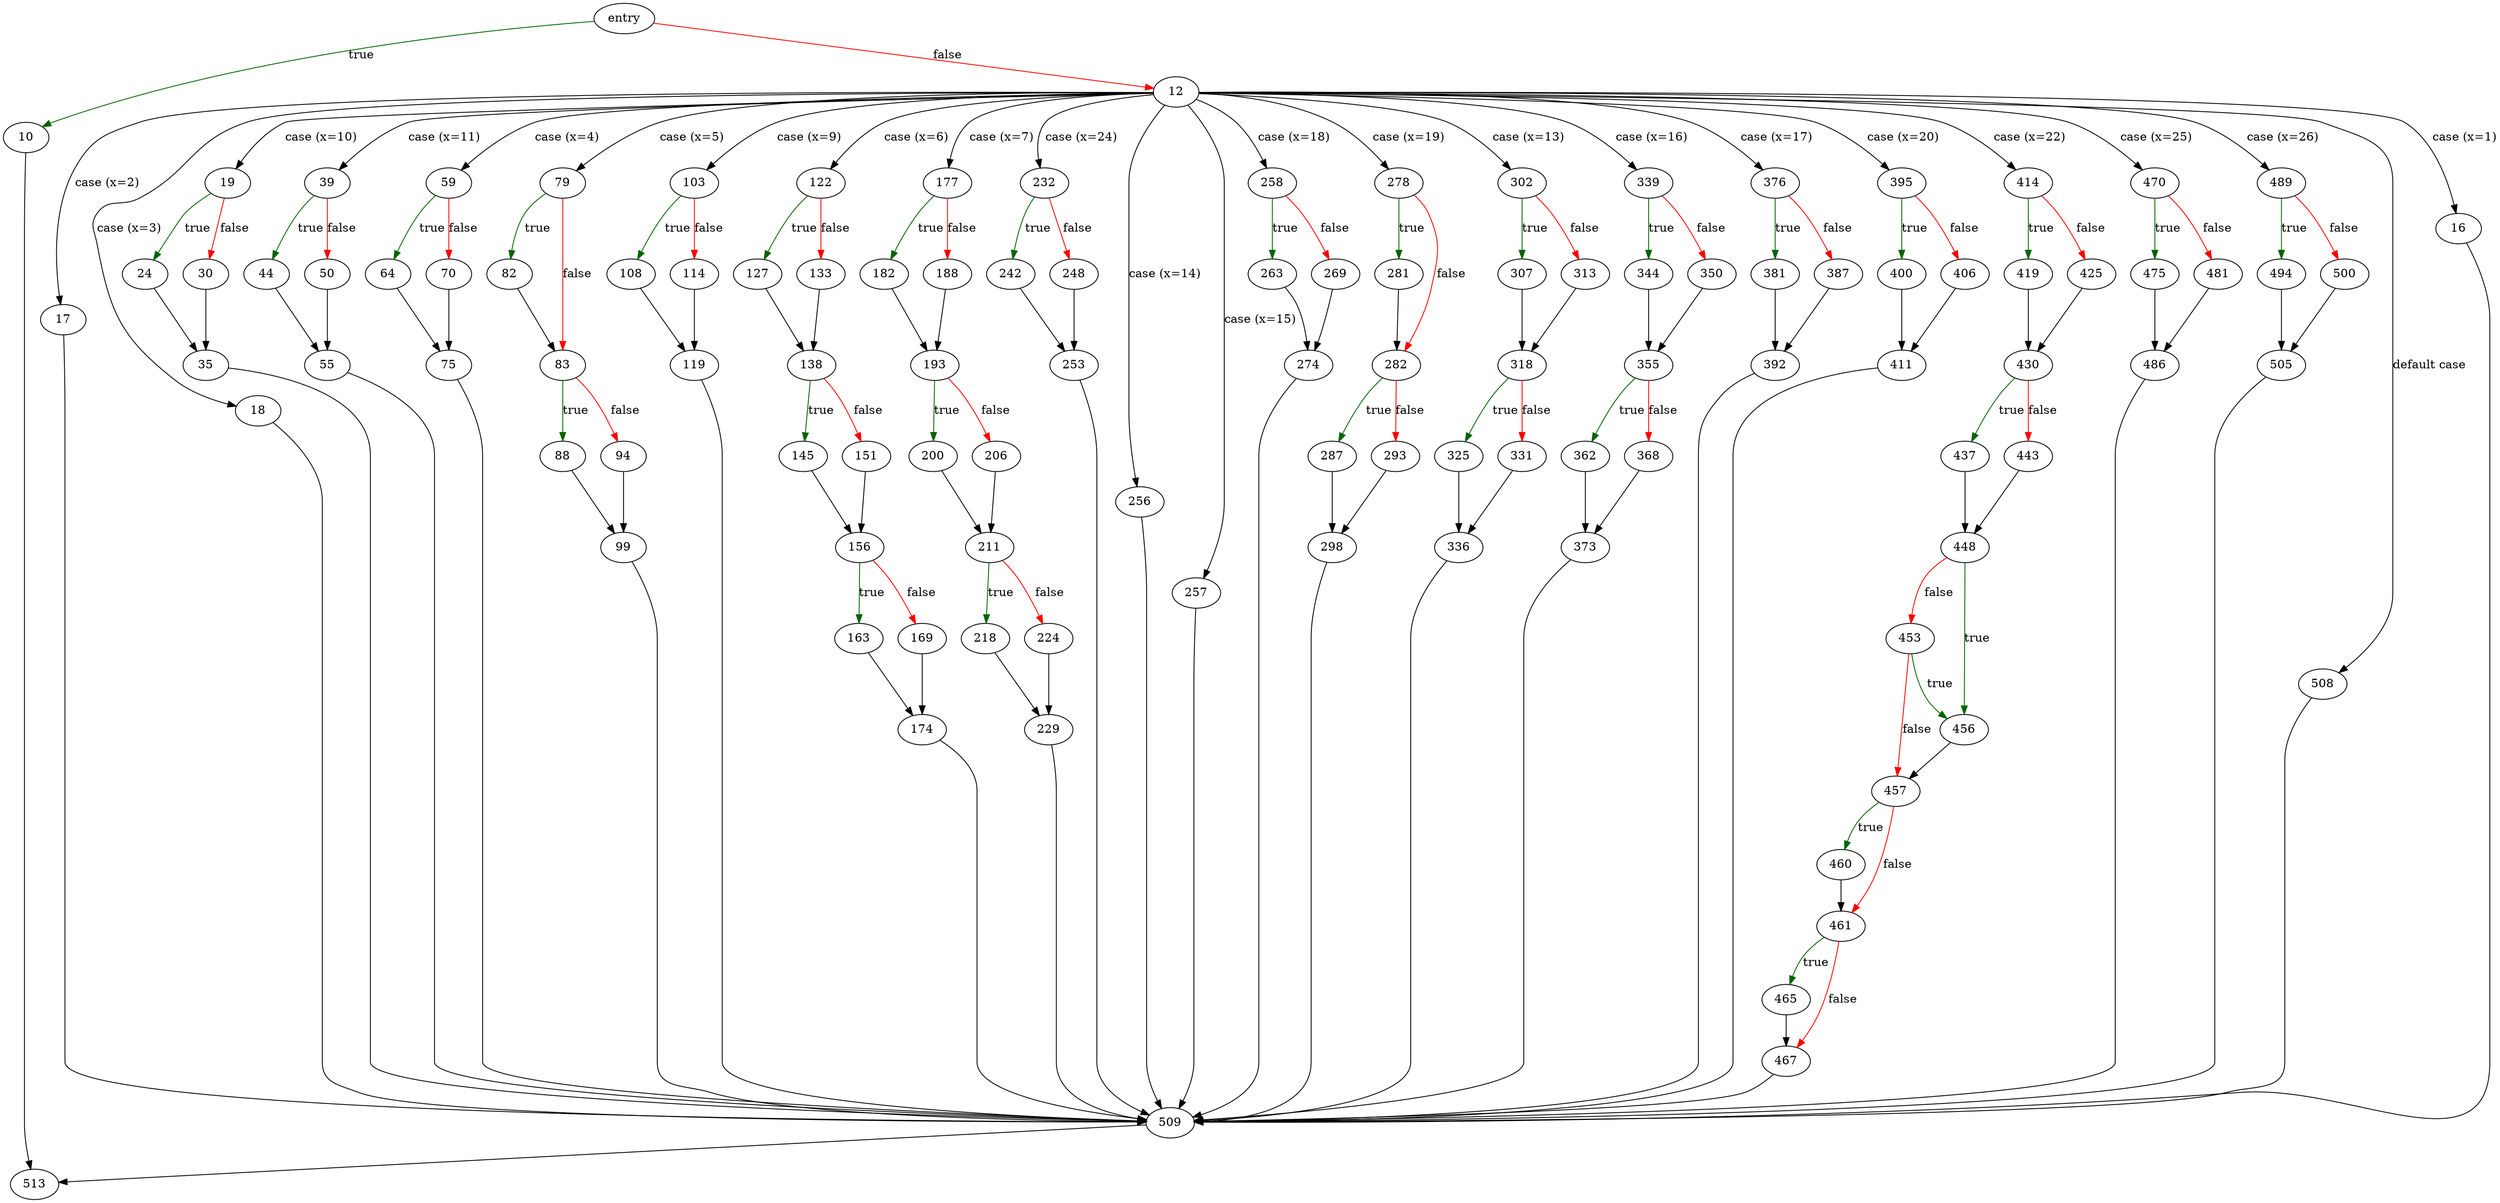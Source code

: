 digraph "sqlite3_config" {
	// Node definitions.
	1 [label=entry];
	10;
	12;
	16;
	17;
	18;
	19;
	24;
	30;
	35;
	39;
	44;
	50;
	55;
	59;
	64;
	70;
	75;
	79;
	82;
	83;
	88;
	94;
	99;
	103;
	108;
	114;
	119;
	122;
	127;
	133;
	138;
	145;
	151;
	156;
	163;
	169;
	174;
	177;
	182;
	188;
	193;
	200;
	206;
	211;
	218;
	224;
	229;
	232;
	242;
	248;
	253;
	256;
	257;
	258;
	263;
	269;
	274;
	278;
	281;
	282;
	287;
	293;
	298;
	302;
	307;
	313;
	318;
	325;
	331;
	336;
	339;
	344;
	350;
	355;
	362;
	368;
	373;
	376;
	381;
	387;
	392;
	395;
	400;
	406;
	411;
	414;
	419;
	425;
	430;
	437;
	443;
	448;
	453;
	456;
	457;
	460;
	461;
	465;
	467;
	470;
	475;
	481;
	486;
	489;
	494;
	500;
	505;
	508;
	509;
	513;

	// Edge definitions.
	1 -> 10 [
		color=darkgreen
		label=true
	];
	1 -> 12 [
		color=red
		label=false
	];
	10 -> 513;
	12 -> 16 [label="case (x=1)"];
	12 -> 17 [label="case (x=2)"];
	12 -> 18 [label="case (x=3)"];
	12 -> 19 [label="case (x=10)"];
	12 -> 39 [label="case (x=11)"];
	12 -> 59 [label="case (x=4)"];
	12 -> 79 [label="case (x=5)"];
	12 -> 103 [label="case (x=9)"];
	12 -> 122 [label="case (x=6)"];
	12 -> 177 [label="case (x=7)"];
	12 -> 232 [label="case (x=24)"];
	12 -> 256 [label="case (x=14)"];
	12 -> 257 [label="case (x=15)"];
	12 -> 258 [label="case (x=18)"];
	12 -> 278 [label="case (x=19)"];
	12 -> 302 [label="case (x=13)"];
	12 -> 339 [label="case (x=16)"];
	12 -> 376 [label="case (x=17)"];
	12 -> 395 [label="case (x=20)"];
	12 -> 414 [label="case (x=22)"];
	12 -> 470 [label="case (x=25)"];
	12 -> 489 [label="case (x=26)"];
	12 -> 508 [label="default case"];
	16 -> 509;
	17 -> 509;
	18 -> 509;
	19 -> 24 [
		color=darkgreen
		label=true
	];
	19 -> 30 [
		color=red
		label=false
	];
	24 -> 35;
	30 -> 35;
	35 -> 509;
	39 -> 44 [
		color=darkgreen
		label=true
	];
	39 -> 50 [
		color=red
		label=false
	];
	44 -> 55;
	50 -> 55;
	55 -> 509;
	59 -> 64 [
		color=darkgreen
		label=true
	];
	59 -> 70 [
		color=red
		label=false
	];
	64 -> 75;
	70 -> 75;
	75 -> 509;
	79 -> 82 [
		color=darkgreen
		label=true
	];
	79 -> 83 [
		color=red
		label=false
	];
	82 -> 83;
	83 -> 88 [
		color=darkgreen
		label=true
	];
	83 -> 94 [
		color=red
		label=false
	];
	88 -> 99;
	94 -> 99;
	99 -> 509;
	103 -> 108 [
		color=darkgreen
		label=true
	];
	103 -> 114 [
		color=red
		label=false
	];
	108 -> 119;
	114 -> 119;
	119 -> 509;
	122 -> 127 [
		color=darkgreen
		label=true
	];
	122 -> 133 [
		color=red
		label=false
	];
	127 -> 138;
	133 -> 138;
	138 -> 145 [
		color=darkgreen
		label=true
	];
	138 -> 151 [
		color=red
		label=false
	];
	145 -> 156;
	151 -> 156;
	156 -> 163 [
		color=darkgreen
		label=true
	];
	156 -> 169 [
		color=red
		label=false
	];
	163 -> 174;
	169 -> 174;
	174 -> 509;
	177 -> 182 [
		color=darkgreen
		label=true
	];
	177 -> 188 [
		color=red
		label=false
	];
	182 -> 193;
	188 -> 193;
	193 -> 200 [
		color=darkgreen
		label=true
	];
	193 -> 206 [
		color=red
		label=false
	];
	200 -> 211;
	206 -> 211;
	211 -> 218 [
		color=darkgreen
		label=true
	];
	211 -> 224 [
		color=red
		label=false
	];
	218 -> 229;
	224 -> 229;
	229 -> 509;
	232 -> 242 [
		color=darkgreen
		label=true
	];
	232 -> 248 [
		color=red
		label=false
	];
	242 -> 253;
	248 -> 253;
	253 -> 509;
	256 -> 509;
	257 -> 509;
	258 -> 263 [
		color=darkgreen
		label=true
	];
	258 -> 269 [
		color=red
		label=false
	];
	263 -> 274;
	269 -> 274;
	274 -> 509;
	278 -> 281 [
		color=darkgreen
		label=true
	];
	278 -> 282 [
		color=red
		label=false
	];
	281 -> 282;
	282 -> 287 [
		color=darkgreen
		label=true
	];
	282 -> 293 [
		color=red
		label=false
	];
	287 -> 298;
	293 -> 298;
	298 -> 509;
	302 -> 307 [
		color=darkgreen
		label=true
	];
	302 -> 313 [
		color=red
		label=false
	];
	307 -> 318;
	313 -> 318;
	318 -> 325 [
		color=darkgreen
		label=true
	];
	318 -> 331 [
		color=red
		label=false
	];
	325 -> 336;
	331 -> 336;
	336 -> 509;
	339 -> 344 [
		color=darkgreen
		label=true
	];
	339 -> 350 [
		color=red
		label=false
	];
	344 -> 355;
	350 -> 355;
	355 -> 362 [
		color=darkgreen
		label=true
	];
	355 -> 368 [
		color=red
		label=false
	];
	362 -> 373;
	368 -> 373;
	373 -> 509;
	376 -> 381 [
		color=darkgreen
		label=true
	];
	376 -> 387 [
		color=red
		label=false
	];
	381 -> 392;
	387 -> 392;
	392 -> 509;
	395 -> 400 [
		color=darkgreen
		label=true
	];
	395 -> 406 [
		color=red
		label=false
	];
	400 -> 411;
	406 -> 411;
	411 -> 509;
	414 -> 419 [
		color=darkgreen
		label=true
	];
	414 -> 425 [
		color=red
		label=false
	];
	419 -> 430;
	425 -> 430;
	430 -> 437 [
		color=darkgreen
		label=true
	];
	430 -> 443 [
		color=red
		label=false
	];
	437 -> 448;
	443 -> 448;
	448 -> 453 [
		color=red
		label=false
	];
	448 -> 456 [
		color=darkgreen
		label=true
	];
	453 -> 456 [
		color=darkgreen
		label=true
	];
	453 -> 457 [
		color=red
		label=false
	];
	456 -> 457;
	457 -> 460 [
		color=darkgreen
		label=true
	];
	457 -> 461 [
		color=red
		label=false
	];
	460 -> 461;
	461 -> 465 [
		color=darkgreen
		label=true
	];
	461 -> 467 [
		color=red
		label=false
	];
	465 -> 467;
	467 -> 509;
	470 -> 475 [
		color=darkgreen
		label=true
	];
	470 -> 481 [
		color=red
		label=false
	];
	475 -> 486;
	481 -> 486;
	486 -> 509;
	489 -> 494 [
		color=darkgreen
		label=true
	];
	489 -> 500 [
		color=red
		label=false
	];
	494 -> 505;
	500 -> 505;
	505 -> 509;
	508 -> 509;
	509 -> 513;
}